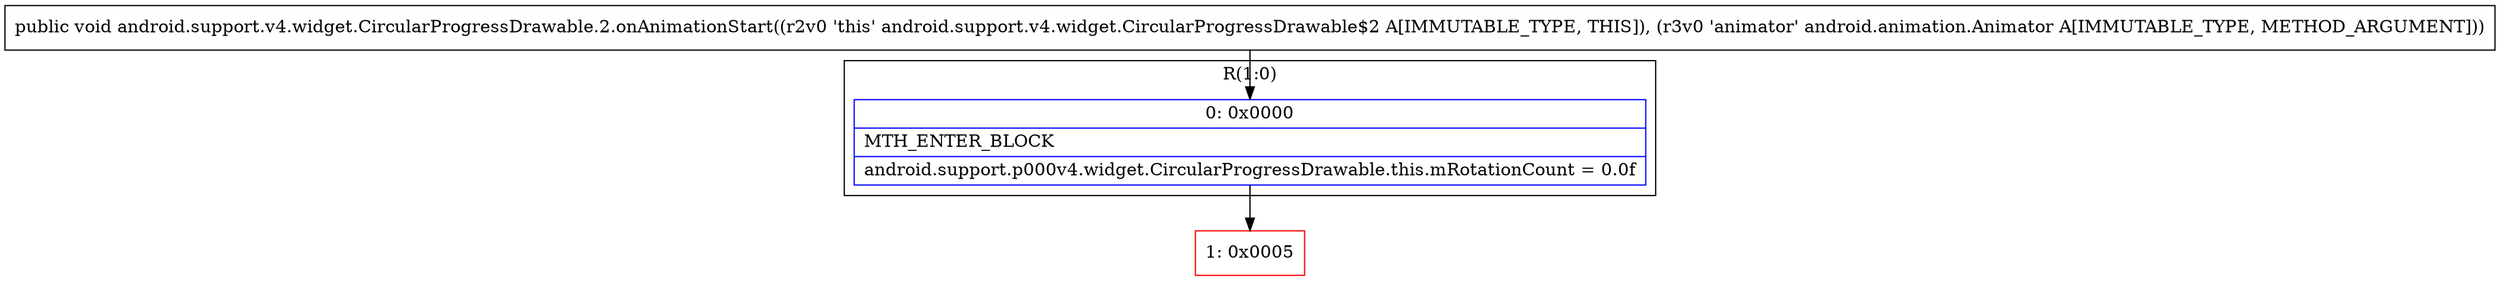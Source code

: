 digraph "CFG forandroid.support.v4.widget.CircularProgressDrawable.2.onAnimationStart(Landroid\/animation\/Animator;)V" {
subgraph cluster_Region_755159021 {
label = "R(1:0)";
node [shape=record,color=blue];
Node_0 [shape=record,label="{0\:\ 0x0000|MTH_ENTER_BLOCK\l|android.support.p000v4.widget.CircularProgressDrawable.this.mRotationCount = 0.0f\l}"];
}
Node_1 [shape=record,color=red,label="{1\:\ 0x0005}"];
MethodNode[shape=record,label="{public void android.support.v4.widget.CircularProgressDrawable.2.onAnimationStart((r2v0 'this' android.support.v4.widget.CircularProgressDrawable$2 A[IMMUTABLE_TYPE, THIS]), (r3v0 'animator' android.animation.Animator A[IMMUTABLE_TYPE, METHOD_ARGUMENT])) }"];
MethodNode -> Node_0;
Node_0 -> Node_1;
}

